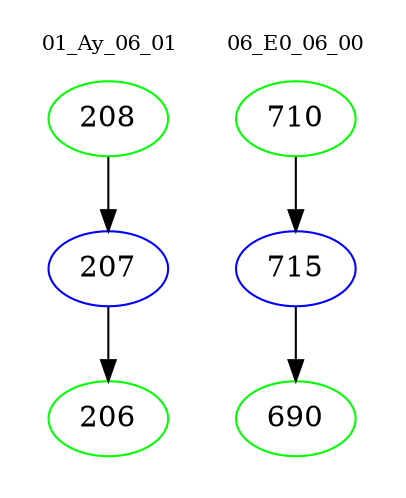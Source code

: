 digraph{
subgraph cluster_0 {
color = white
label = "01_Ay_06_01";
fontsize=10;
T0_208 [label="208", color="green"]
T0_208 -> T0_207 [color="black"]
T0_207 [label="207", color="blue"]
T0_207 -> T0_206 [color="black"]
T0_206 [label="206", color="green"]
}
subgraph cluster_1 {
color = white
label = "06_E0_06_00";
fontsize=10;
T1_710 [label="710", color="green"]
T1_710 -> T1_715 [color="black"]
T1_715 [label="715", color="blue"]
T1_715 -> T1_690 [color="black"]
T1_690 [label="690", color="green"]
}
}
